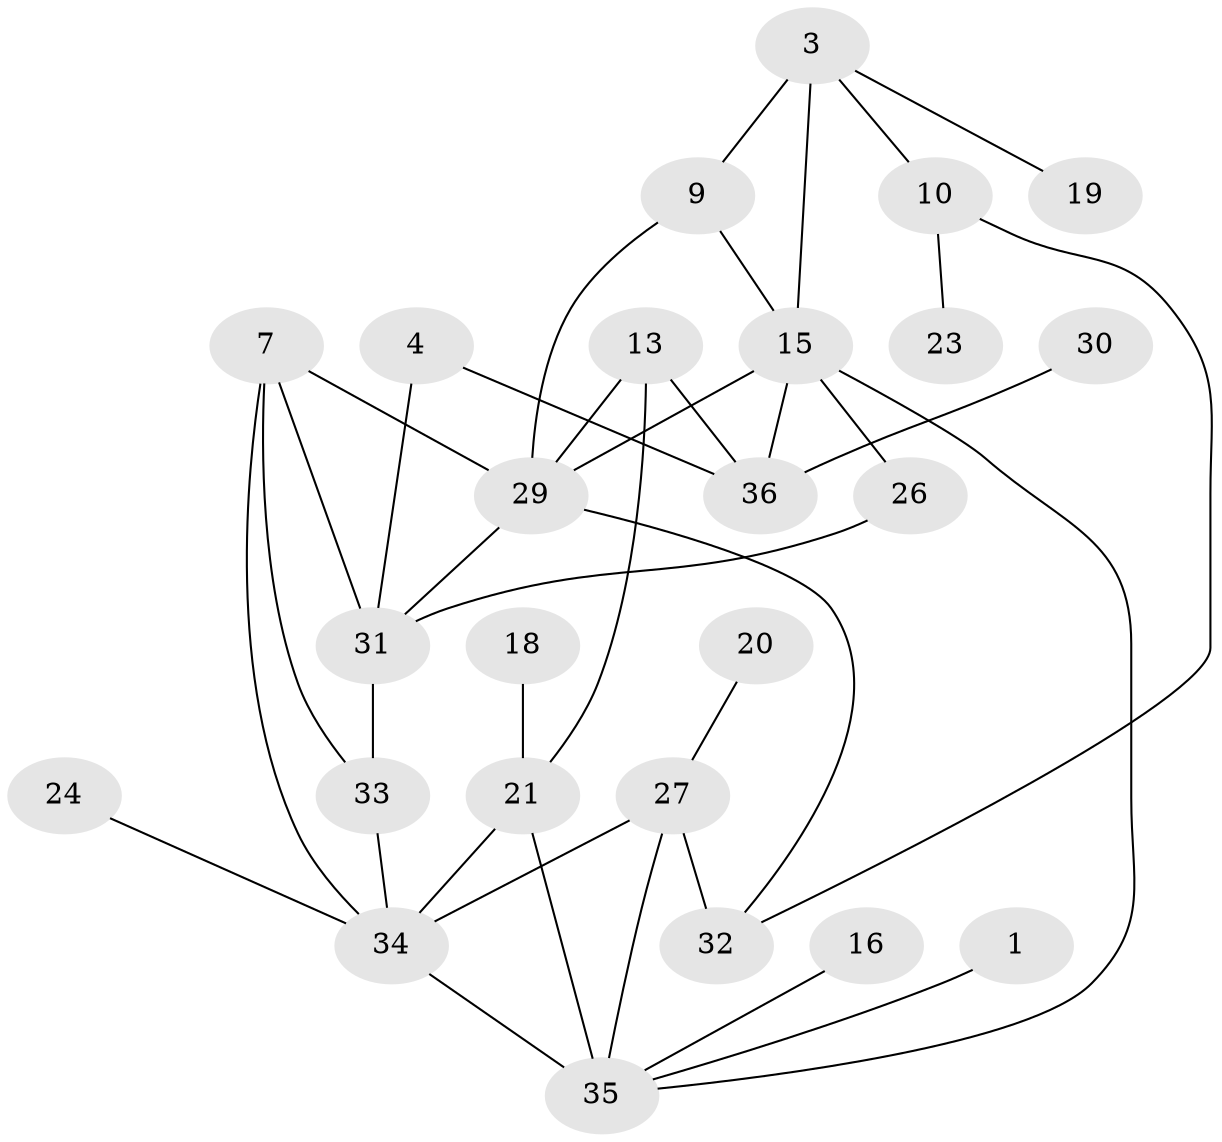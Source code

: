 // original degree distribution, {1: 0.2112676056338028, 0: 0.14084507042253522, 4: 0.18309859154929578, 5: 0.07042253521126761, 2: 0.19718309859154928, 3: 0.19718309859154928}
// Generated by graph-tools (version 1.1) at 2025/00/03/09/25 03:00:52]
// undirected, 25 vertices, 38 edges
graph export_dot {
graph [start="1"]
  node [color=gray90,style=filled];
  1;
  3;
  4;
  7;
  9;
  10;
  13;
  15;
  16;
  18;
  19;
  20;
  21;
  23;
  24;
  26;
  27;
  29;
  30;
  31;
  32;
  33;
  34;
  35;
  36;
  1 -- 35 [weight=1.0];
  3 -- 9 [weight=1.0];
  3 -- 10 [weight=1.0];
  3 -- 15 [weight=2.0];
  3 -- 19 [weight=1.0];
  4 -- 31 [weight=1.0];
  4 -- 36 [weight=1.0];
  7 -- 29 [weight=1.0];
  7 -- 31 [weight=2.0];
  7 -- 33 [weight=1.0];
  7 -- 34 [weight=1.0];
  9 -- 15 [weight=1.0];
  9 -- 29 [weight=1.0];
  10 -- 23 [weight=1.0];
  10 -- 32 [weight=1.0];
  13 -- 21 [weight=1.0];
  13 -- 29 [weight=1.0];
  13 -- 36 [weight=1.0];
  15 -- 26 [weight=1.0];
  15 -- 29 [weight=2.0];
  15 -- 35 [weight=1.0];
  15 -- 36 [weight=2.0];
  16 -- 35 [weight=1.0];
  18 -- 21 [weight=1.0];
  20 -- 27 [weight=1.0];
  21 -- 34 [weight=1.0];
  21 -- 35 [weight=1.0];
  24 -- 34 [weight=1.0];
  26 -- 31 [weight=1.0];
  27 -- 32 [weight=1.0];
  27 -- 34 [weight=1.0];
  27 -- 35 [weight=2.0];
  29 -- 31 [weight=1.0];
  29 -- 32 [weight=1.0];
  30 -- 36 [weight=1.0];
  31 -- 33 [weight=1.0];
  33 -- 34 [weight=1.0];
  34 -- 35 [weight=1.0];
}
